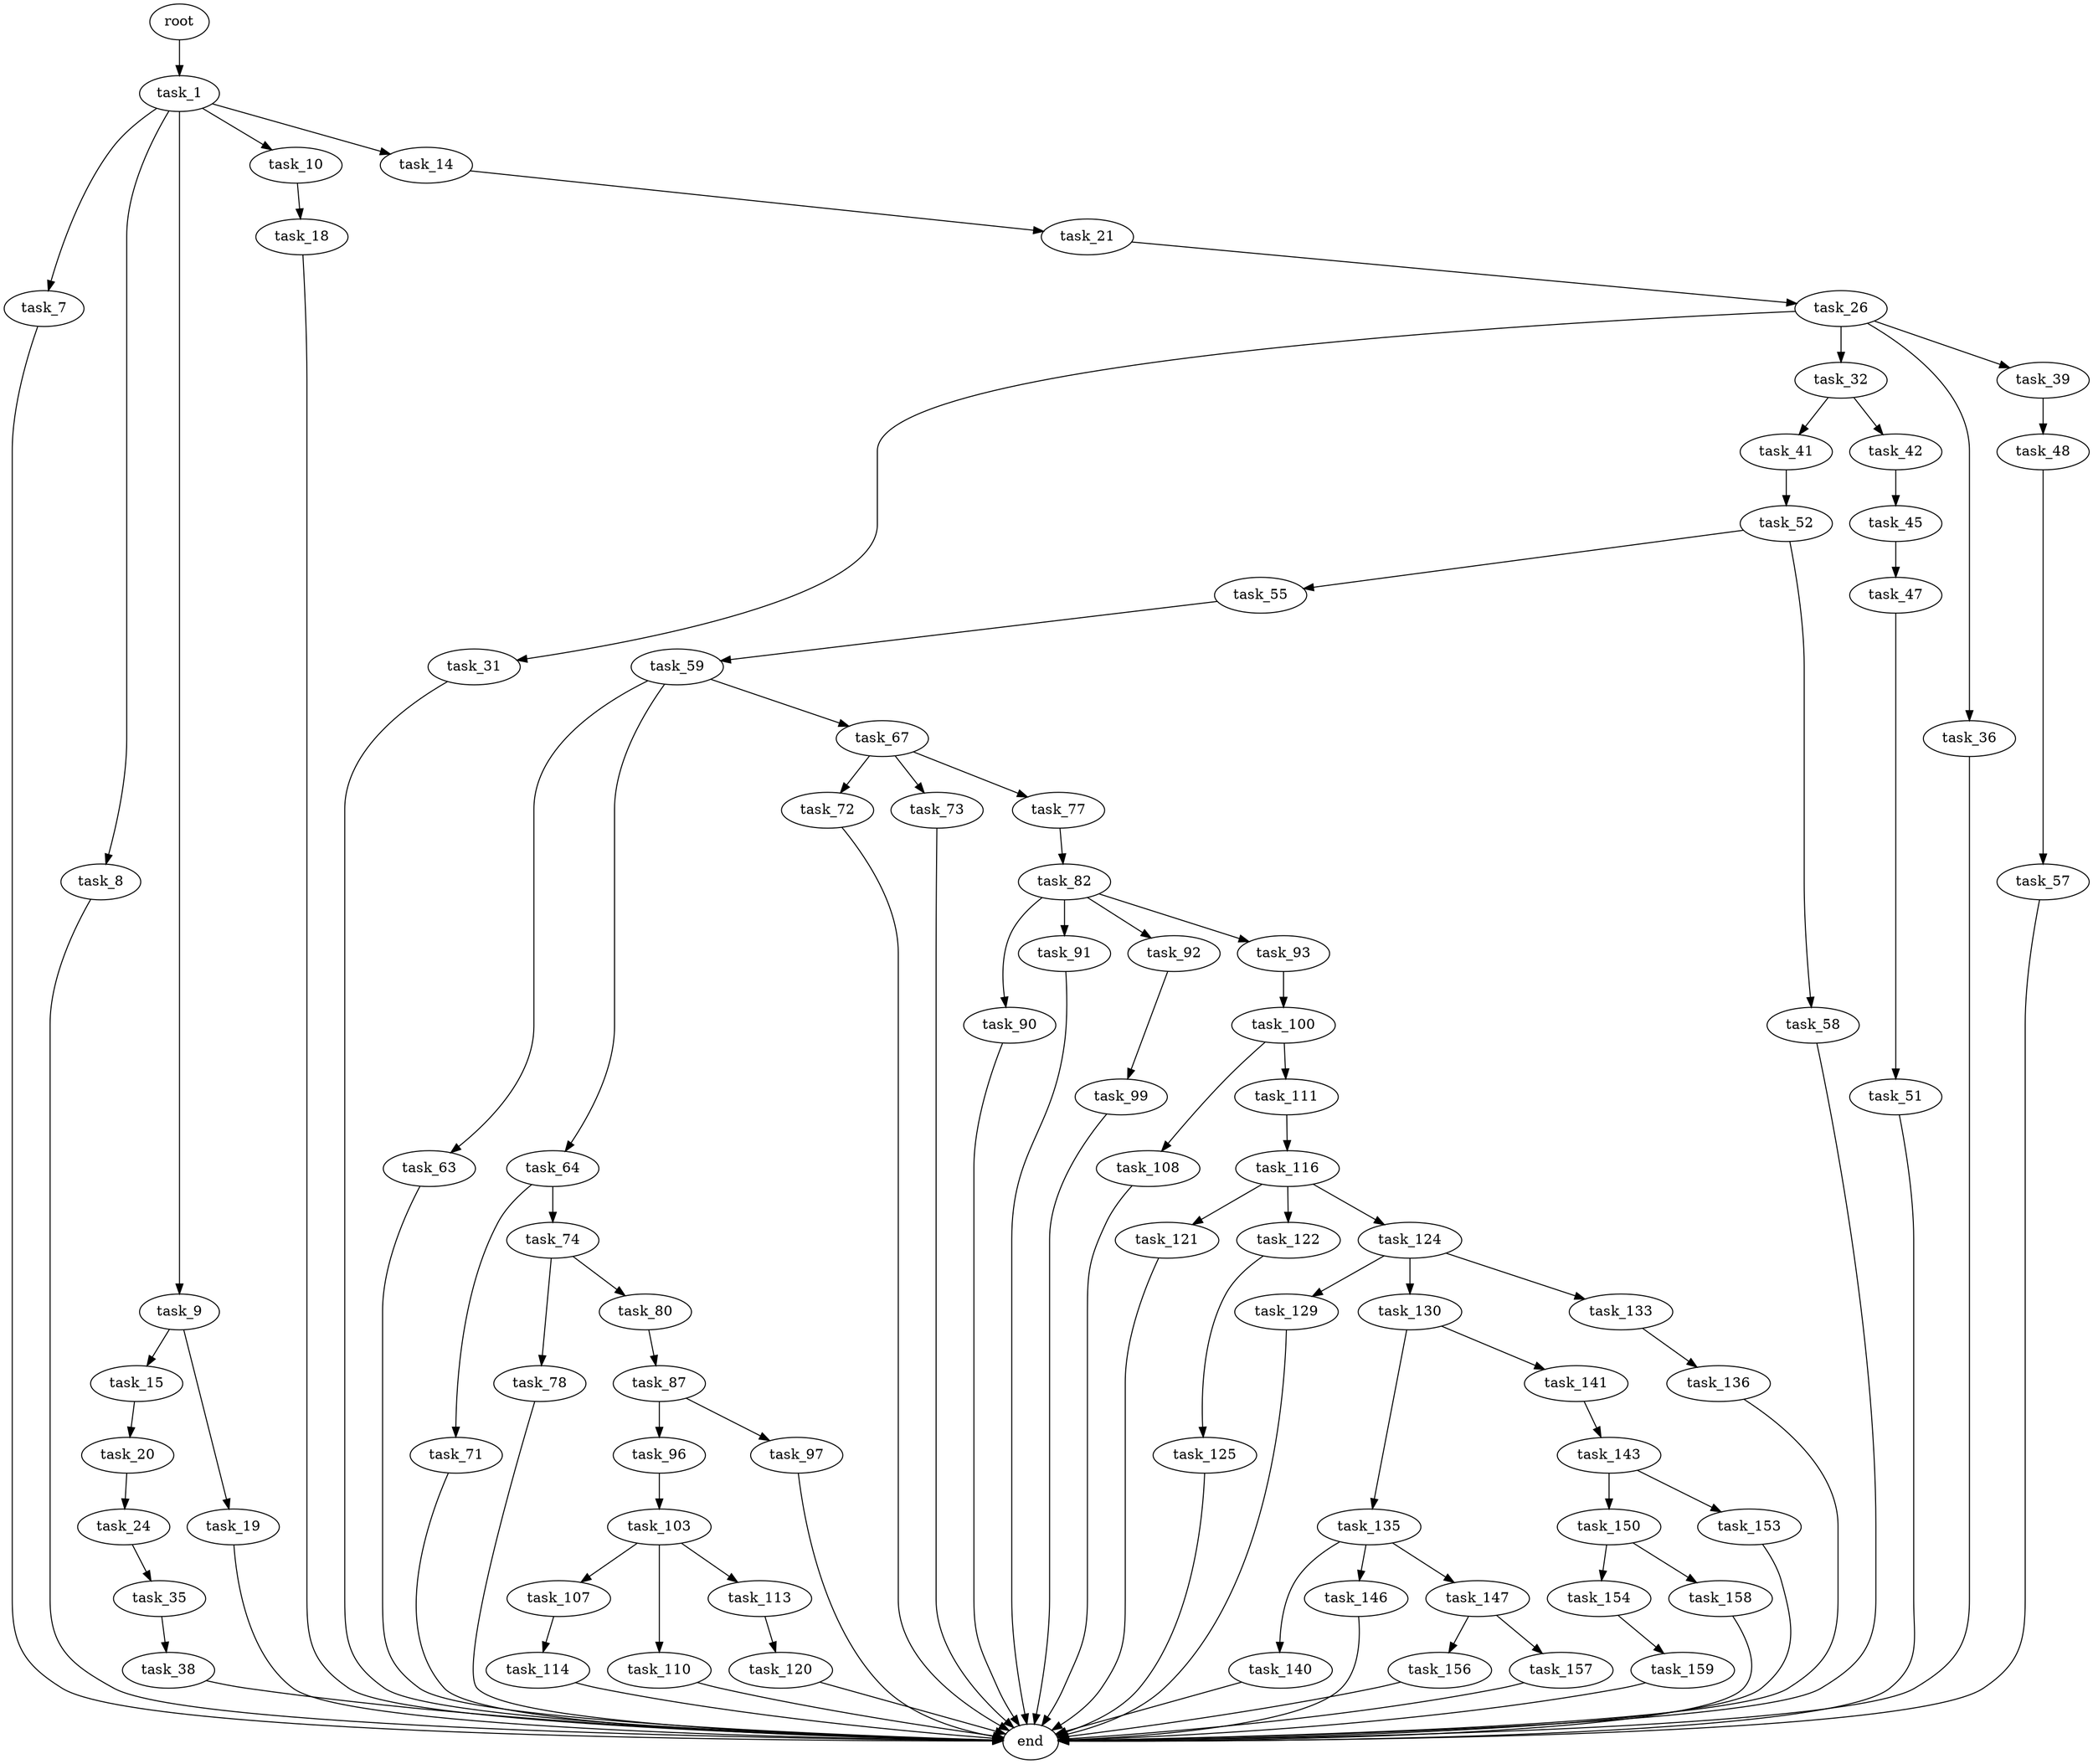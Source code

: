 digraph G {
  root [size="0.000000"];
  task_1 [size="30005027269.000000"];
  task_7 [size="269630934577.000000"];
  task_8 [size="310590994272.000000"];
  task_9 [size="6654973715.000000"];
  task_10 [size="29817809438.000000"];
  task_14 [size="68719476736.000000"];
  end [size="0.000000"];
  task_15 [size="5585405890.000000"];
  task_19 [size="368293445632.000000"];
  task_18 [size="1645608994.000000"];
  task_21 [size="368293445632.000000"];
  task_20 [size="1073741824000.000000"];
  task_24 [size="22868806947.000000"];
  task_26 [size="16710980566.000000"];
  task_35 [size="934183765387.000000"];
  task_31 [size="63806442720.000000"];
  task_32 [size="854172703852.000000"];
  task_36 [size="782757789696.000000"];
  task_39 [size="1724577699.000000"];
  task_41 [size="485766191069.000000"];
  task_42 [size="5035402667.000000"];
  task_38 [size="30807996821.000000"];
  task_48 [size="19300776658.000000"];
  task_52 [size="1085621893815.000000"];
  task_45 [size="8589934592.000000"];
  task_47 [size="10996668216.000000"];
  task_51 [size="7441982412.000000"];
  task_57 [size="12322827570.000000"];
  task_55 [size="549755813888.000000"];
  task_58 [size="28991029248.000000"];
  task_59 [size="242243908176.000000"];
  task_63 [size="1073741824000.000000"];
  task_64 [size="7722108873.000000"];
  task_67 [size="6013238572.000000"];
  task_71 [size="29002399500.000000"];
  task_74 [size="28991029248.000000"];
  task_72 [size="46814357846.000000"];
  task_73 [size="1404651699357.000000"];
  task_77 [size="68719476736.000000"];
  task_78 [size="782757789696.000000"];
  task_80 [size="8589934592.000000"];
  task_82 [size="301275256366.000000"];
  task_87 [size="2979852191.000000"];
  task_90 [size="11740697430.000000"];
  task_91 [size="216090139812.000000"];
  task_92 [size="255371278826.000000"];
  task_93 [size="406071110372.000000"];
  task_96 [size="28200394574.000000"];
  task_97 [size="202851795072.000000"];
  task_99 [size="43160785353.000000"];
  task_100 [size="109759486470.000000"];
  task_103 [size="368293445632.000000"];
  task_108 [size="782757789696.000000"];
  task_111 [size="117473470845.000000"];
  task_107 [size="368293445632.000000"];
  task_110 [size="134217728000.000000"];
  task_113 [size="782757789696.000000"];
  task_114 [size="2381224301.000000"];
  task_116 [size="20148599449.000000"];
  task_120 [size="20923112291.000000"];
  task_121 [size="36853005072.000000"];
  task_122 [size="33064696130.000000"];
  task_124 [size="24776357358.000000"];
  task_125 [size="28991029248.000000"];
  task_129 [size="705177989.000000"];
  task_130 [size="11560174229.000000"];
  task_133 [size="1073741824000.000000"];
  task_135 [size="28991029248.000000"];
  task_141 [size="6247194938.000000"];
  task_136 [size="164265994140.000000"];
  task_140 [size="15713784058.000000"];
  task_146 [size="3354643312.000000"];
  task_147 [size="278844995783.000000"];
  task_143 [size="239844342765.000000"];
  task_150 [size="7823761891.000000"];
  task_153 [size="920776043118.000000"];
  task_156 [size="159104397000.000000"];
  task_157 [size="8409166715.000000"];
  task_154 [size="2145558687.000000"];
  task_158 [size="368293445632.000000"];
  task_159 [size="163888710288.000000"];

  root -> task_1 [size="1.000000"];
  task_1 -> task_7 [size="33554432.000000"];
  task_1 -> task_8 [size="33554432.000000"];
  task_1 -> task_9 [size="33554432.000000"];
  task_1 -> task_10 [size="33554432.000000"];
  task_1 -> task_14 [size="33554432.000000"];
  task_7 -> end [size="1.000000"];
  task_8 -> end [size="1.000000"];
  task_9 -> task_15 [size="411041792.000000"];
  task_9 -> task_19 [size="411041792.000000"];
  task_10 -> task_18 [size="536870912.000000"];
  task_14 -> task_21 [size="134217728.000000"];
  task_15 -> task_20 [size="134217728.000000"];
  task_19 -> end [size="1.000000"];
  task_18 -> end [size="1.000000"];
  task_21 -> task_26 [size="411041792.000000"];
  task_20 -> task_24 [size="838860800.000000"];
  task_24 -> task_35 [size="679477248.000000"];
  task_26 -> task_31 [size="301989888.000000"];
  task_26 -> task_32 [size="301989888.000000"];
  task_26 -> task_36 [size="301989888.000000"];
  task_26 -> task_39 [size="301989888.000000"];
  task_35 -> task_38 [size="679477248.000000"];
  task_31 -> end [size="1.000000"];
  task_32 -> task_41 [size="536870912.000000"];
  task_32 -> task_42 [size="536870912.000000"];
  task_36 -> end [size="1.000000"];
  task_39 -> task_48 [size="75497472.000000"];
  task_41 -> task_52 [size="838860800.000000"];
  task_42 -> task_45 [size="134217728.000000"];
  task_38 -> end [size="1.000000"];
  task_48 -> task_57 [size="411041792.000000"];
  task_52 -> task_55 [size="838860800.000000"];
  task_52 -> task_58 [size="838860800.000000"];
  task_45 -> task_47 [size="33554432.000000"];
  task_47 -> task_51 [size="679477248.000000"];
  task_51 -> end [size="1.000000"];
  task_57 -> end [size="1.000000"];
  task_55 -> task_59 [size="536870912.000000"];
  task_58 -> end [size="1.000000"];
  task_59 -> task_63 [size="301989888.000000"];
  task_59 -> task_64 [size="301989888.000000"];
  task_59 -> task_67 [size="301989888.000000"];
  task_63 -> end [size="1.000000"];
  task_64 -> task_71 [size="209715200.000000"];
  task_64 -> task_74 [size="209715200.000000"];
  task_67 -> task_72 [size="134217728.000000"];
  task_67 -> task_73 [size="134217728.000000"];
  task_67 -> task_77 [size="134217728.000000"];
  task_71 -> end [size="1.000000"];
  task_74 -> task_78 [size="75497472.000000"];
  task_74 -> task_80 [size="75497472.000000"];
  task_72 -> end [size="1.000000"];
  task_73 -> end [size="1.000000"];
  task_77 -> task_82 [size="134217728.000000"];
  task_78 -> end [size="1.000000"];
  task_80 -> task_87 [size="33554432.000000"];
  task_82 -> task_90 [size="301989888.000000"];
  task_82 -> task_91 [size="301989888.000000"];
  task_82 -> task_92 [size="301989888.000000"];
  task_82 -> task_93 [size="301989888.000000"];
  task_87 -> task_96 [size="134217728.000000"];
  task_87 -> task_97 [size="134217728.000000"];
  task_90 -> end [size="1.000000"];
  task_91 -> end [size="1.000000"];
  task_92 -> task_99 [size="209715200.000000"];
  task_93 -> task_100 [size="679477248.000000"];
  task_96 -> task_103 [size="33554432.000000"];
  task_97 -> end [size="1.000000"];
  task_99 -> end [size="1.000000"];
  task_100 -> task_108 [size="411041792.000000"];
  task_100 -> task_111 [size="411041792.000000"];
  task_103 -> task_107 [size="411041792.000000"];
  task_103 -> task_110 [size="411041792.000000"];
  task_103 -> task_113 [size="411041792.000000"];
  task_108 -> end [size="1.000000"];
  task_111 -> task_116 [size="209715200.000000"];
  task_107 -> task_114 [size="411041792.000000"];
  task_110 -> end [size="1.000000"];
  task_113 -> task_120 [size="679477248.000000"];
  task_114 -> end [size="1.000000"];
  task_116 -> task_121 [size="411041792.000000"];
  task_116 -> task_122 [size="411041792.000000"];
  task_116 -> task_124 [size="411041792.000000"];
  task_120 -> end [size="1.000000"];
  task_121 -> end [size="1.000000"];
  task_122 -> task_125 [size="536870912.000000"];
  task_124 -> task_129 [size="679477248.000000"];
  task_124 -> task_130 [size="679477248.000000"];
  task_124 -> task_133 [size="679477248.000000"];
  task_125 -> end [size="1.000000"];
  task_129 -> end [size="1.000000"];
  task_130 -> task_135 [size="301989888.000000"];
  task_130 -> task_141 [size="301989888.000000"];
  task_133 -> task_136 [size="838860800.000000"];
  task_135 -> task_140 [size="75497472.000000"];
  task_135 -> task_146 [size="75497472.000000"];
  task_135 -> task_147 [size="75497472.000000"];
  task_141 -> task_143 [size="411041792.000000"];
  task_136 -> end [size="1.000000"];
  task_140 -> end [size="1.000000"];
  task_146 -> end [size="1.000000"];
  task_147 -> task_156 [size="411041792.000000"];
  task_147 -> task_157 [size="411041792.000000"];
  task_143 -> task_150 [size="679477248.000000"];
  task_143 -> task_153 [size="679477248.000000"];
  task_150 -> task_154 [size="134217728.000000"];
  task_150 -> task_158 [size="134217728.000000"];
  task_153 -> end [size="1.000000"];
  task_156 -> end [size="1.000000"];
  task_157 -> end [size="1.000000"];
  task_154 -> task_159 [size="209715200.000000"];
  task_158 -> end [size="1.000000"];
  task_159 -> end [size="1.000000"];
}
